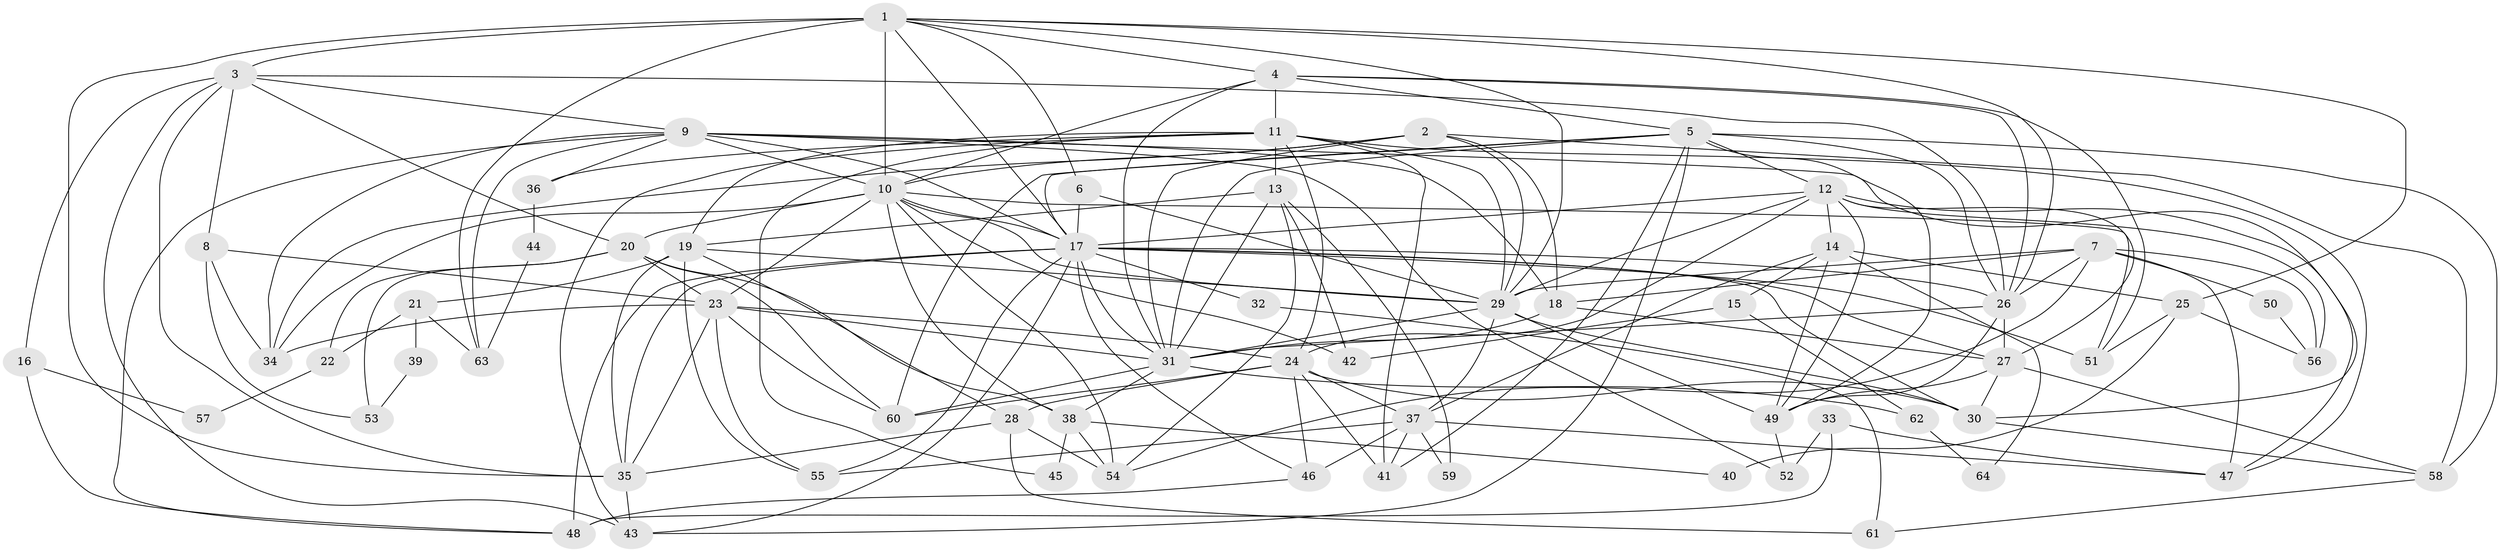 // original degree distribution, {5: 0.203125, 3: 0.28125, 7: 0.046875, 6: 0.0703125, 2: 0.1484375, 4: 0.2265625, 8: 0.0234375}
// Generated by graph-tools (version 1.1) at 2025/51/03/04/25 22:51:16]
// undirected, 64 vertices, 179 edges
graph export_dot {
  node [color=gray90,style=filled];
  1;
  2;
  3;
  4;
  5;
  6;
  7;
  8;
  9;
  10;
  11;
  12;
  13;
  14;
  15;
  16;
  17;
  18;
  19;
  20;
  21;
  22;
  23;
  24;
  25;
  26;
  27;
  28;
  29;
  30;
  31;
  32;
  33;
  34;
  35;
  36;
  37;
  38;
  39;
  40;
  41;
  42;
  43;
  44;
  45;
  46;
  47;
  48;
  49;
  50;
  51;
  52;
  53;
  54;
  55;
  56;
  57;
  58;
  59;
  60;
  61;
  62;
  63;
  64;
  1 -- 3 [weight=2.0];
  1 -- 4 [weight=1.0];
  1 -- 6 [weight=1.0];
  1 -- 10 [weight=2.0];
  1 -- 17 [weight=1.0];
  1 -- 25 [weight=1.0];
  1 -- 26 [weight=1.0];
  1 -- 29 [weight=1.0];
  1 -- 35 [weight=2.0];
  1 -- 63 [weight=1.0];
  2 -- 10 [weight=1.0];
  2 -- 18 [weight=1.0];
  2 -- 29 [weight=1.0];
  2 -- 31 [weight=1.0];
  2 -- 34 [weight=1.0];
  2 -- 58 [weight=1.0];
  3 -- 8 [weight=1.0];
  3 -- 9 [weight=1.0];
  3 -- 16 [weight=1.0];
  3 -- 20 [weight=1.0];
  3 -- 26 [weight=1.0];
  3 -- 35 [weight=1.0];
  3 -- 43 [weight=1.0];
  4 -- 5 [weight=1.0];
  4 -- 10 [weight=1.0];
  4 -- 11 [weight=1.0];
  4 -- 26 [weight=1.0];
  4 -- 31 [weight=1.0];
  4 -- 51 [weight=1.0];
  5 -- 12 [weight=1.0];
  5 -- 17 [weight=1.0];
  5 -- 26 [weight=1.0];
  5 -- 31 [weight=1.0];
  5 -- 41 [weight=1.0];
  5 -- 43 [weight=1.0];
  5 -- 49 [weight=2.0];
  5 -- 58 [weight=1.0];
  5 -- 60 [weight=1.0];
  6 -- 17 [weight=1.0];
  6 -- 29 [weight=1.0];
  7 -- 18 [weight=1.0];
  7 -- 26 [weight=1.0];
  7 -- 29 [weight=2.0];
  7 -- 47 [weight=1.0];
  7 -- 50 [weight=1.0];
  7 -- 54 [weight=1.0];
  7 -- 56 [weight=1.0];
  8 -- 23 [weight=1.0];
  8 -- 34 [weight=1.0];
  8 -- 53 [weight=1.0];
  9 -- 10 [weight=1.0];
  9 -- 17 [weight=1.0];
  9 -- 18 [weight=1.0];
  9 -- 30 [weight=1.0];
  9 -- 34 [weight=1.0];
  9 -- 36 [weight=1.0];
  9 -- 48 [weight=1.0];
  9 -- 52 [weight=1.0];
  9 -- 63 [weight=1.0];
  10 -- 17 [weight=2.0];
  10 -- 20 [weight=1.0];
  10 -- 23 [weight=1.0];
  10 -- 29 [weight=1.0];
  10 -- 34 [weight=1.0];
  10 -- 38 [weight=2.0];
  10 -- 42 [weight=1.0];
  10 -- 51 [weight=1.0];
  10 -- 54 [weight=1.0];
  11 -- 13 [weight=1.0];
  11 -- 19 [weight=1.0];
  11 -- 24 [weight=1.0];
  11 -- 29 [weight=1.0];
  11 -- 36 [weight=1.0];
  11 -- 41 [weight=1.0];
  11 -- 43 [weight=1.0];
  11 -- 45 [weight=1.0];
  11 -- 47 [weight=1.0];
  12 -- 14 [weight=1.0];
  12 -- 17 [weight=1.0];
  12 -- 24 [weight=1.0];
  12 -- 27 [weight=1.0];
  12 -- 29 [weight=1.0];
  12 -- 47 [weight=1.0];
  12 -- 49 [weight=1.0];
  12 -- 56 [weight=2.0];
  13 -- 19 [weight=1.0];
  13 -- 31 [weight=1.0];
  13 -- 42 [weight=1.0];
  13 -- 54 [weight=1.0];
  13 -- 59 [weight=1.0];
  14 -- 15 [weight=1.0];
  14 -- 25 [weight=1.0];
  14 -- 37 [weight=1.0];
  14 -- 49 [weight=1.0];
  14 -- 64 [weight=1.0];
  15 -- 42 [weight=1.0];
  15 -- 62 [weight=1.0];
  16 -- 48 [weight=1.0];
  16 -- 57 [weight=1.0];
  17 -- 26 [weight=1.0];
  17 -- 27 [weight=1.0];
  17 -- 30 [weight=1.0];
  17 -- 31 [weight=1.0];
  17 -- 32 [weight=1.0];
  17 -- 35 [weight=1.0];
  17 -- 43 [weight=1.0];
  17 -- 46 [weight=1.0];
  17 -- 48 [weight=1.0];
  17 -- 51 [weight=1.0];
  17 -- 55 [weight=1.0];
  18 -- 27 [weight=1.0];
  18 -- 31 [weight=1.0];
  19 -- 21 [weight=1.0];
  19 -- 28 [weight=1.0];
  19 -- 29 [weight=1.0];
  19 -- 35 [weight=1.0];
  19 -- 55 [weight=1.0];
  20 -- 22 [weight=1.0];
  20 -- 23 [weight=1.0];
  20 -- 38 [weight=1.0];
  20 -- 53 [weight=1.0];
  20 -- 60 [weight=1.0];
  21 -- 22 [weight=1.0];
  21 -- 39 [weight=1.0];
  21 -- 63 [weight=1.0];
  22 -- 57 [weight=1.0];
  23 -- 24 [weight=2.0];
  23 -- 31 [weight=1.0];
  23 -- 34 [weight=1.0];
  23 -- 35 [weight=1.0];
  23 -- 55 [weight=1.0];
  23 -- 60 [weight=1.0];
  24 -- 28 [weight=1.0];
  24 -- 30 [weight=1.0];
  24 -- 37 [weight=2.0];
  24 -- 41 [weight=1.0];
  24 -- 46 [weight=2.0];
  24 -- 60 [weight=1.0];
  25 -- 40 [weight=1.0];
  25 -- 51 [weight=1.0];
  25 -- 56 [weight=1.0];
  26 -- 27 [weight=1.0];
  26 -- 31 [weight=1.0];
  26 -- 49 [weight=1.0];
  27 -- 30 [weight=1.0];
  27 -- 49 [weight=1.0];
  27 -- 58 [weight=1.0];
  28 -- 35 [weight=1.0];
  28 -- 54 [weight=1.0];
  28 -- 61 [weight=1.0];
  29 -- 30 [weight=1.0];
  29 -- 31 [weight=1.0];
  29 -- 37 [weight=1.0];
  29 -- 49 [weight=1.0];
  30 -- 58 [weight=1.0];
  31 -- 38 [weight=1.0];
  31 -- 60 [weight=1.0];
  31 -- 62 [weight=1.0];
  32 -- 61 [weight=1.0];
  33 -- 47 [weight=1.0];
  33 -- 48 [weight=1.0];
  33 -- 52 [weight=1.0];
  35 -- 43 [weight=1.0];
  36 -- 44 [weight=1.0];
  37 -- 41 [weight=1.0];
  37 -- 46 [weight=1.0];
  37 -- 47 [weight=1.0];
  37 -- 55 [weight=1.0];
  37 -- 59 [weight=1.0];
  38 -- 40 [weight=1.0];
  38 -- 45 [weight=1.0];
  38 -- 54 [weight=1.0];
  39 -- 53 [weight=1.0];
  44 -- 63 [weight=1.0];
  46 -- 48 [weight=1.0];
  49 -- 52 [weight=1.0];
  50 -- 56 [weight=1.0];
  58 -- 61 [weight=1.0];
  62 -- 64 [weight=1.0];
}
